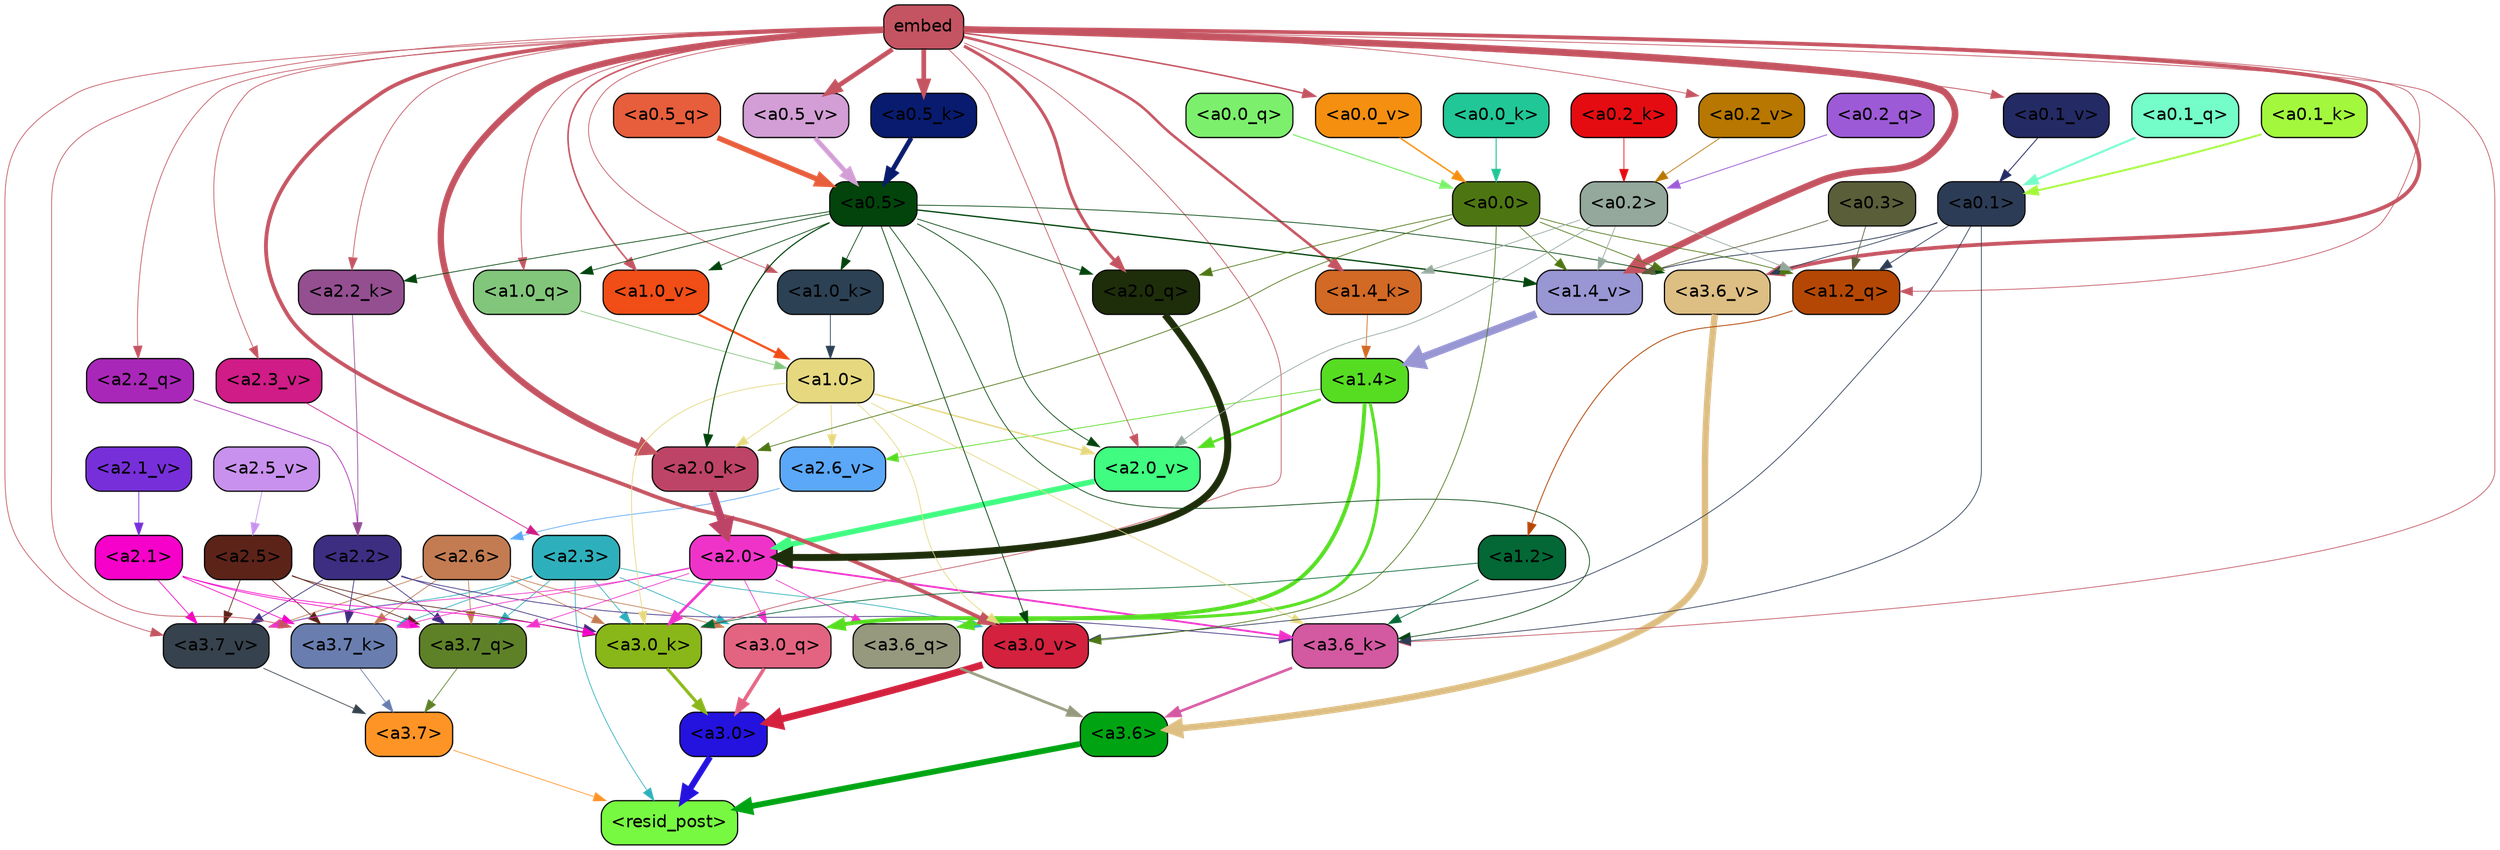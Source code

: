 strict digraph "" {
	graph [bgcolor=transparent,
		layout=dot,
		overlap=false,
		splines=true
	];
	"<a3.7>"	[color=black,
		fillcolor="#ff9426",
		fontname=Helvetica,
		shape=box,
		style="filled, rounded"];
	"<resid_post>"	[color=black,
		fillcolor="#77f941",
		fontname=Helvetica,
		shape=box,
		style="filled, rounded"];
	"<a3.7>" -> "<resid_post>"	[color="#ff9426",
		penwidth=0.6];
	"<a3.6>"	[color=black,
		fillcolor="#00a413",
		fontname=Helvetica,
		shape=box,
		style="filled, rounded"];
	"<a3.6>" -> "<resid_post>"	[color="#00a413",
		penwidth=4.7534414529800415];
	"<a3.0>"	[color=black,
		fillcolor="#2412df",
		fontname=Helvetica,
		shape=box,
		style="filled, rounded"];
	"<a3.0>" -> "<resid_post>"	[color="#2412df",
		penwidth=4.898576855659485];
	"<a2.3>"	[color=black,
		fillcolor="#2eb0bc",
		fontname=Helvetica,
		shape=box,
		style="filled, rounded"];
	"<a2.3>" -> "<resid_post>"	[color="#2eb0bc",
		penwidth=0.6];
	"<a3.7_q>"	[color=black,
		fillcolor="#5e8128",
		fontname=Helvetica,
		shape=box,
		style="filled, rounded"];
	"<a2.3>" -> "<a3.7_q>"	[color="#2eb0bc",
		penwidth=0.6];
	"<a3.0_q>"	[color=black,
		fillcolor="#e36481",
		fontname=Helvetica,
		shape=box,
		style="filled, rounded"];
	"<a2.3>" -> "<a3.0_q>"	[color="#2eb0bc",
		penwidth=0.6];
	"<a3.7_k>"	[color=black,
		fillcolor="#697eaf",
		fontname=Helvetica,
		shape=box,
		style="filled, rounded"];
	"<a2.3>" -> "<a3.7_k>"	[color="#2eb0bc",
		penwidth=0.6];
	"<a3.0_k>"	[color=black,
		fillcolor="#89b719",
		fontname=Helvetica,
		shape=box,
		style="filled, rounded"];
	"<a2.3>" -> "<a3.0_k>"	[color="#2eb0bc",
		penwidth=0.6];
	"<a3.7_v>"	[color=black,
		fillcolor="#36424d",
		fontname=Helvetica,
		shape=box,
		style="filled, rounded"];
	"<a2.3>" -> "<a3.7_v>"	[color="#2eb0bc",
		penwidth=0.6];
	"<a3.0_v>"	[color=black,
		fillcolor="#d3213e",
		fontname=Helvetica,
		shape=box,
		style="filled, rounded"];
	"<a2.3>" -> "<a3.0_v>"	[color="#2eb0bc",
		penwidth=0.6];
	"<a3.7_q>" -> "<a3.7>"	[color="#5e8128",
		penwidth=0.6];
	"<a3.6_q>"	[color=black,
		fillcolor="#96997e",
		fontname=Helvetica,
		shape=box,
		style="filled, rounded"];
	"<a3.6_q>" -> "<a3.6>"	[color="#96997e",
		penwidth=2.160832464694977];
	"<a3.0_q>" -> "<a3.0>"	[color="#e36481",
		penwidth=2.870753765106201];
	"<a3.7_k>" -> "<a3.7>"	[color="#697eaf",
		penwidth=0.6];
	"<a3.6_k>"	[color=black,
		fillcolor="#d359a1",
		fontname=Helvetica,
		shape=box,
		style="filled, rounded"];
	"<a3.6_k>" -> "<a3.6>"	[color="#d359a1",
		penwidth=2.13908451795578];
	"<a3.0_k>" -> "<a3.0>"	[color="#89b719",
		penwidth=2.520303964614868];
	"<a3.7_v>" -> "<a3.7>"	[color="#36424d",
		penwidth=0.6];
	"<a3.6_v>"	[color=black,
		fillcolor="#ddbe83",
		fontname=Helvetica,
		shape=box,
		style="filled, rounded"];
	"<a3.6_v>" -> "<a3.6>"	[color="#ddbe83",
		penwidth=5.297133803367615];
	"<a3.0_v>" -> "<a3.0>"	[color="#d3213e",
		penwidth=5.680712580680847];
	"<a2.6>"	[color=black,
		fillcolor="#c37c52",
		fontname=Helvetica,
		shape=box,
		style="filled, rounded"];
	"<a2.6>" -> "<a3.7_q>"	[color="#c37c52",
		penwidth=0.6];
	"<a2.6>" -> "<a3.0_q>"	[color="#c37c52",
		penwidth=0.6];
	"<a2.6>" -> "<a3.7_k>"	[color="#c37c52",
		penwidth=0.6];
	"<a2.6>" -> "<a3.0_k>"	[color="#c37c52",
		penwidth=0.6];
	"<a2.6>" -> "<a3.7_v>"	[color="#c37c52",
		penwidth=0.6];
	"<a2.5>"	[color=black,
		fillcolor="#5c2319",
		fontname=Helvetica,
		shape=box,
		style="filled, rounded"];
	"<a2.5>" -> "<a3.7_q>"	[color="#5c2319",
		penwidth=0.6];
	"<a2.5>" -> "<a3.7_k>"	[color="#5c2319",
		penwidth=0.6];
	"<a2.5>" -> "<a3.0_k>"	[color="#5c2319",
		penwidth=0.6];
	"<a2.5>" -> "<a3.7_v>"	[color="#5c2319",
		penwidth=0.6];
	"<a2.2>"	[color=black,
		fillcolor="#3e2e82",
		fontname=Helvetica,
		shape=box,
		style="filled, rounded"];
	"<a2.2>" -> "<a3.7_q>"	[color="#3e2e82",
		penwidth=0.6];
	"<a2.2>" -> "<a3.7_k>"	[color="#3e2e82",
		penwidth=0.6];
	"<a2.2>" -> "<a3.6_k>"	[color="#3e2e82",
		penwidth=0.6];
	"<a2.2>" -> "<a3.0_k>"	[color="#3e2e82",
		penwidth=0.6];
	"<a2.2>" -> "<a3.7_v>"	[color="#3e2e82",
		penwidth=0.6];
	"<a2.1>"	[color=black,
		fillcolor="#f601ca",
		fontname=Helvetica,
		shape=box,
		style="filled, rounded"];
	"<a2.1>" -> "<a3.7_q>"	[color="#f601ca",
		penwidth=0.6];
	"<a2.1>" -> "<a3.7_k>"	[color="#f601ca",
		penwidth=0.6];
	"<a2.1>" -> "<a3.0_k>"	[color="#f601ca",
		penwidth=0.6];
	"<a2.1>" -> "<a3.7_v>"	[color="#f601ca",
		penwidth=0.6];
	"<a2.0>"	[color=black,
		fillcolor="#ef33c9",
		fontname=Helvetica,
		shape=box,
		style="filled, rounded"];
	"<a2.0>" -> "<a3.7_q>"	[color="#ef33c9",
		penwidth=0.6];
	"<a2.0>" -> "<a3.6_q>"	[color="#ef33c9",
		penwidth=0.6];
	"<a2.0>" -> "<a3.0_q>"	[color="#ef33c9",
		penwidth=0.6];
	"<a2.0>" -> "<a3.7_k>"	[color="#ef33c9",
		penwidth=0.6];
	"<a2.0>" -> "<a3.6_k>"	[color="#ef33c9",
		penwidth=1.4855384826660156];
	"<a2.0>" -> "<a3.0_k>"	[color="#ef33c9",
		penwidth=2.142689883708954];
	"<a2.0>" -> "<a3.7_v>"	[color="#ef33c9",
		penwidth=0.6];
	"<a1.4>"	[color=black,
		fillcolor="#56dd22",
		fontname=Helvetica,
		shape=box,
		style="filled, rounded"];
	"<a1.4>" -> "<a3.6_q>"	[color="#56dd22",
		penwidth=2.4767253398895264];
	"<a1.4>" -> "<a3.0_q>"	[color="#56dd22",
		penwidth=3.192750334739685];
	"<a2.6_v>"	[color=black,
		fillcolor="#5ba8f8",
		fontname=Helvetica,
		shape=box,
		style="filled, rounded"];
	"<a1.4>" -> "<a2.6_v>"	[color="#56dd22",
		penwidth=0.6];
	"<a2.0_v>"	[color=black,
		fillcolor="#40fc80",
		fontname=Helvetica,
		shape=box,
		style="filled, rounded"];
	"<a1.4>" -> "<a2.0_v>"	[color="#56dd22",
		penwidth=2.0349366441369057];
	embed	[color=black,
		fillcolor="#c45461",
		fontname=Helvetica,
		shape=box,
		style="filled, rounded"];
	embed -> "<a3.7_k>"	[color="#c45461",
		penwidth=0.6];
	embed -> "<a3.6_k>"	[color="#c45461",
		penwidth=0.6];
	embed -> "<a3.0_k>"	[color="#c45461",
		penwidth=0.6015868484973907];
	embed -> "<a3.7_v>"	[color="#c45461",
		penwidth=0.6];
	embed -> "<a3.6_v>"	[color="#c45461",
		penwidth=3.067279100418091];
	embed -> "<a3.0_v>"	[color="#c45461",
		penwidth=3.0891895294189453];
	"<a2.2_q>"	[color=black,
		fillcolor="#a927b8",
		fontname=Helvetica,
		shape=box,
		style="filled, rounded"];
	embed -> "<a2.2_q>"	[color="#c45461",
		penwidth=0.6];
	"<a2.0_q>"	[color=black,
		fillcolor="#1e2d0a",
		fontname=Helvetica,
		shape=box,
		style="filled, rounded"];
	embed -> "<a2.0_q>"	[color="#c45461",
		penwidth=2.482962191104889];
	"<a2.2_k>"	[color=black,
		fillcolor="#944f91",
		fontname=Helvetica,
		shape=box,
		style="filled, rounded"];
	embed -> "<a2.2_k>"	[color="#c45461",
		penwidth=0.6];
	"<a2.0_k>"	[color=black,
		fillcolor="#be4467",
		fontname=Helvetica,
		shape=box,
		style="filled, rounded"];
	embed -> "<a2.0_k>"	[color="#c45461",
		penwidth=5.09069561958313];
	"<a2.3_v>"	[color=black,
		fillcolor="#cf1c86",
		fontname=Helvetica,
		shape=box,
		style="filled, rounded"];
	embed -> "<a2.3_v>"	[color="#c45461",
		penwidth=0.6];
	embed -> "<a2.0_v>"	[color="#c45461",
		penwidth=0.6];
	"<a1.2_q>"	[color=black,
		fillcolor="#b54705",
		fontname=Helvetica,
		shape=box,
		style="filled, rounded"];
	embed -> "<a1.2_q>"	[color="#c45461",
		penwidth=0.6];
	"<a1.0_q>"	[color=black,
		fillcolor="#82c67b",
		fontname=Helvetica,
		shape=box,
		style="filled, rounded"];
	embed -> "<a1.0_q>"	[color="#c45461",
		penwidth=0.6];
	"<a1.4_k>"	[color=black,
		fillcolor="#d26924",
		fontname=Helvetica,
		shape=box,
		style="filled, rounded"];
	embed -> "<a1.4_k>"	[color="#c45461",
		penwidth=2.0865602493286133];
	"<a1.0_k>"	[color=black,
		fillcolor="#2c4154",
		fontname=Helvetica,
		shape=box,
		style="filled, rounded"];
	embed -> "<a1.0_k>"	[color="#c45461",
		penwidth=0.6];
	"<a1.4_v>"	[color=black,
		fillcolor="#9896d3",
		fontname=Helvetica,
		shape=box,
		style="filled, rounded"];
	embed -> "<a1.4_v>"	[color="#c45461",
		penwidth=5.391523122787476];
	"<a1.0_v>"	[color=black,
		fillcolor="#f04d17",
		fontname=Helvetica,
		shape=box,
		style="filled, rounded"];
	embed -> "<a1.0_v>"	[color="#c45461",
		penwidth=1.2820317149162292];
	"<a0.5_k>"	[color=black,
		fillcolor="#091b6e",
		fontname=Helvetica,
		shape=box,
		style="filled, rounded"];
	embed -> "<a0.5_k>"	[color="#c45461",
		penwidth=3.780350238084793];
	"<a0.5_v>"	[color=black,
		fillcolor="#d29ed5",
		fontname=Helvetica,
		shape=box,
		style="filled, rounded"];
	embed -> "<a0.5_v>"	[color="#c45461",
		penwidth=3.845047429203987];
	"<a0.2_v>"	[color=black,
		fillcolor="#b77700",
		fontname=Helvetica,
		shape=box,
		style="filled, rounded"];
	embed -> "<a0.2_v>"	[color="#c45461",
		penwidth=0.6];
	"<a0.1_v>"	[color=black,
		fillcolor="#242a64",
		fontname=Helvetica,
		shape=box,
		style="filled, rounded"];
	embed -> "<a0.1_v>"	[color="#c45461",
		penwidth=0.6841893196105957];
	"<a0.0_v>"	[color=black,
		fillcolor="#f48f10",
		fontname=Helvetica,
		shape=box,
		style="filled, rounded"];
	embed -> "<a0.0_v>"	[color="#c45461",
		penwidth=1.2129571437835693];
	"<a1.2>"	[color=black,
		fillcolor="#036835",
		fontname=Helvetica,
		shape=box,
		style="filled, rounded"];
	"<a1.2>" -> "<a3.6_k>"	[color="#036835",
		penwidth=0.6];
	"<a1.2>" -> "<a3.0_k>"	[color="#036835",
		penwidth=0.6];
	"<a1.0>"	[color=black,
		fillcolor="#e5d87f",
		fontname=Helvetica,
		shape=box,
		style="filled, rounded"];
	"<a1.0>" -> "<a3.6_k>"	[color="#e5d87f",
		penwidth=0.6];
	"<a1.0>" -> "<a3.0_k>"	[color="#e5d87f",
		penwidth=0.6];
	"<a1.0>" -> "<a3.0_v>"	[color="#e5d87f",
		penwidth=0.6];
	"<a1.0>" -> "<a2.0_k>"	[color="#e5d87f",
		penwidth=0.6];
	"<a1.0>" -> "<a2.6_v>"	[color="#e5d87f",
		penwidth=0.6];
	"<a1.0>" -> "<a2.0_v>"	[color="#e5d87f",
		penwidth=1.1342760920524597];
	"<a0.5>"	[color=black,
		fillcolor="#02440c",
		fontname=Helvetica,
		shape=box,
		style="filled, rounded"];
	"<a0.5>" -> "<a3.6_k>"	[color="#02440c",
		penwidth=0.6];
	"<a0.5>" -> "<a3.6_v>"	[color="#02440c",
		penwidth=0.6];
	"<a0.5>" -> "<a3.0_v>"	[color="#02440c",
		penwidth=0.6549575447570533];
	"<a0.5>" -> "<a2.0_q>"	[color="#02440c",
		penwidth=0.6];
	"<a0.5>" -> "<a2.2_k>"	[color="#02440c",
		penwidth=0.6];
	"<a0.5>" -> "<a2.0_k>"	[color="#02440c",
		penwidth=0.8980485796928406];
	"<a0.5>" -> "<a2.0_v>"	[color="#02440c",
		penwidth=0.6];
	"<a0.5>" -> "<a1.0_q>"	[color="#02440c",
		penwidth=0.6];
	"<a0.5>" -> "<a1.0_k>"	[color="#02440c",
		penwidth=0.6];
	"<a0.5>" -> "<a1.4_v>"	[color="#02440c",
		penwidth=1.060444712638855];
	"<a0.5>" -> "<a1.0_v>"	[color="#02440c",
		penwidth=0.6];
	"<a0.1>"	[color=black,
		fillcolor="#2d3c56",
		fontname=Helvetica,
		shape=box,
		style="filled, rounded"];
	"<a0.1>" -> "<a3.6_k>"	[color="#2d3c56",
		penwidth=0.6];
	"<a0.1>" -> "<a3.6_v>"	[color="#2d3c56",
		penwidth=0.6];
	"<a0.1>" -> "<a3.0_v>"	[color="#2d3c56",
		penwidth=0.6];
	"<a0.1>" -> "<a1.2_q>"	[color="#2d3c56",
		penwidth=0.6];
	"<a0.1>" -> "<a1.4_v>"	[color="#2d3c56",
		penwidth=0.6688870191574097];
	"<a0.0>"	[color=black,
		fillcolor="#4d7613",
		fontname=Helvetica,
		shape=box,
		style="filled, rounded"];
	"<a0.0>" -> "<a3.6_v>"	[color="#4d7613",
		penwidth=0.6];
	"<a0.0>" -> "<a3.0_v>"	[color="#4d7613",
		penwidth=0.6];
	"<a0.0>" -> "<a2.0_q>"	[color="#4d7613",
		penwidth=0.6];
	"<a0.0>" -> "<a2.0_k>"	[color="#4d7613",
		penwidth=0.6];
	"<a0.0>" -> "<a1.2_q>"	[color="#4d7613",
		penwidth=0.6];
	"<a0.0>" -> "<a1.4_v>"	[color="#4d7613",
		penwidth=0.6];
	"<a2.2_q>" -> "<a2.2>"	[color="#a927b8",
		penwidth=0.6];
	"<a2.0_q>" -> "<a2.0>"	[color="#1e2d0a",
		penwidth=5.653985500335693];
	"<a2.2_k>" -> "<a2.2>"	[color="#944f91",
		penwidth=0.6];
	"<a2.0_k>" -> "<a2.0>"	[color="#be4467",
		penwidth=6.397904872894287];
	"<a2.6_v>" -> "<a2.6>"	[color="#5ba8f8",
		penwidth=0.6];
	"<a2.5_v>"	[color=black,
		fillcolor="#c891ed",
		fontname=Helvetica,
		shape=box,
		style="filled, rounded"];
	"<a2.5_v>" -> "<a2.5>"	[color="#c891ed",
		penwidth=0.6];
	"<a2.3_v>" -> "<a2.3>"	[color="#cf1c86",
		penwidth=0.6];
	"<a2.1_v>"	[color=black,
		fillcolor="#772fda",
		fontname=Helvetica,
		shape=box,
		style="filled, rounded"];
	"<a2.1_v>" -> "<a2.1>"	[color="#772fda",
		penwidth=0.6];
	"<a2.0_v>" -> "<a2.0>"	[color="#40fc80",
		penwidth=4.48047137260437];
	"<a0.2>"	[color=black,
		fillcolor="#94a89c",
		fontname=Helvetica,
		shape=box,
		style="filled, rounded"];
	"<a0.2>" -> "<a2.0_v>"	[color="#94a89c",
		penwidth=0.6];
	"<a0.2>" -> "<a1.2_q>"	[color="#94a89c",
		penwidth=0.6];
	"<a0.2>" -> "<a1.4_k>"	[color="#94a89c",
		penwidth=0.6];
	"<a0.2>" -> "<a1.4_v>"	[color="#94a89c",
		penwidth=0.6];
	"<a1.2_q>" -> "<a1.2>"	[color="#b54705",
		penwidth=0.702675461769104];
	"<a1.0_q>" -> "<a1.0>"	[color="#82c67b",
		penwidth=0.6];
	"<a1.4_k>" -> "<a1.4>"	[color="#d26924",
		penwidth=0.6];
	"<a1.0_k>" -> "<a1.0>"	[color="#2c4154",
		penwidth=0.6];
	"<a1.4_v>" -> "<a1.4>"	[color="#9896d3",
		penwidth=6.273579955101013];
	"<a1.0_v>" -> "<a1.0>"	[color="#f04d17",
		penwidth=1.7821020036935806];
	"<a0.3>"	[color=black,
		fillcolor="#5a5e39",
		fontname=Helvetica,
		shape=box,
		style="filled, rounded"];
	"<a0.3>" -> "<a1.2_q>"	[color="#5a5e39",
		penwidth=0.6];
	"<a0.3>" -> "<a1.4_v>"	[color="#5a5e39",
		penwidth=0.6];
	"<a0.5_q>"	[color=black,
		fillcolor="#e75e3c",
		fontname=Helvetica,
		shape=box,
		style="filled, rounded"];
	"<a0.5_q>" -> "<a0.5>"	[color="#e75e3c",
		penwidth=4.261124700307846];
	"<a0.2_q>"	[color=black,
		fillcolor="#9d5ad7",
		fontname=Helvetica,
		shape=box,
		style="filled, rounded"];
	"<a0.2_q>" -> "<a0.2>"	[color="#9d5ad7",
		penwidth=0.68086838722229];
	"<a0.1_q>"	[color=black,
		fillcolor="#74fdc8",
		fontname=Helvetica,
		shape=box,
		style="filled, rounded"];
	"<a0.1_q>" -> "<a0.1>"	[color="#74fdc8",
		penwidth=1.6957619190216064];
	"<a0.0_q>"	[color=black,
		fillcolor="#7cf06c",
		fontname=Helvetica,
		shape=box,
		style="filled, rounded"];
	"<a0.0_q>" -> "<a0.0>"	[color="#7cf06c",
		penwidth=0.9356684684753418];
	"<a0.5_k>" -> "<a0.5>"	[color="#091b6e",
		penwidth=3.774221658706665];
	"<a0.2_k>"	[color=black,
		fillcolor="#e40c11",
		fontname=Helvetica,
		shape=box,
		style="filled, rounded"];
	"<a0.2_k>" -> "<a0.2>"	[color="#e40c11",
		penwidth=0.6];
	"<a0.1_k>"	[color=black,
		fillcolor="#a3f83d",
		fontname=Helvetica,
		shape=box,
		style="filled, rounded"];
	"<a0.1_k>" -> "<a0.1>"	[color="#a3f83d",
		penwidth=1.5772395133972168];
	"<a0.0_k>"	[color=black,
		fillcolor="#21c796",
		fontname=Helvetica,
		shape=box,
		style="filled, rounded"];
	"<a0.0_k>" -> "<a0.0>"	[color="#21c796",
		penwidth=0.8415243625640869];
	"<a0.5_v>" -> "<a0.5>"	[color="#d29ed5",
		penwidth=3.851448491215706];
	"<a0.2_v>" -> "<a0.2>"	[color="#b77700",
		penwidth=0.6];
	"<a0.1_v>" -> "<a0.1>"	[color="#242a64",
		penwidth=0.7046854496002197];
	"<a0.0_v>" -> "<a0.0>"	[color="#f48f10",
		penwidth=1.2174623012542725];
}
